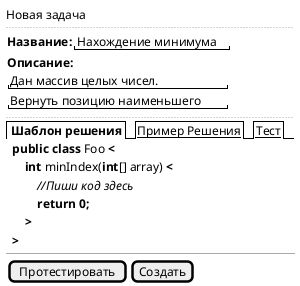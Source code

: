 @startuml
salt
{
    Новая задача
    ..
    {
        <b>Название:|"Нахождение минимума"
        <b>Описание:|*
        "Дан массив целых чисел.    "|*
        "Вернуть позицию наименьшего"|*
    }
    ..
    {/ <b> Шаблон решения | <u>Пример Решения | <u>Тест }
    <b>  public class</b> Foo <b><
    <b>      int</b> minIndex(<b>int</b>[] array) <b><
    <i>          //Пиши код здесь
    <b>          return 0;
    <b>      >
    <b>  >
    --
    {[Протестировать]|[Создать]}
}
@enduml